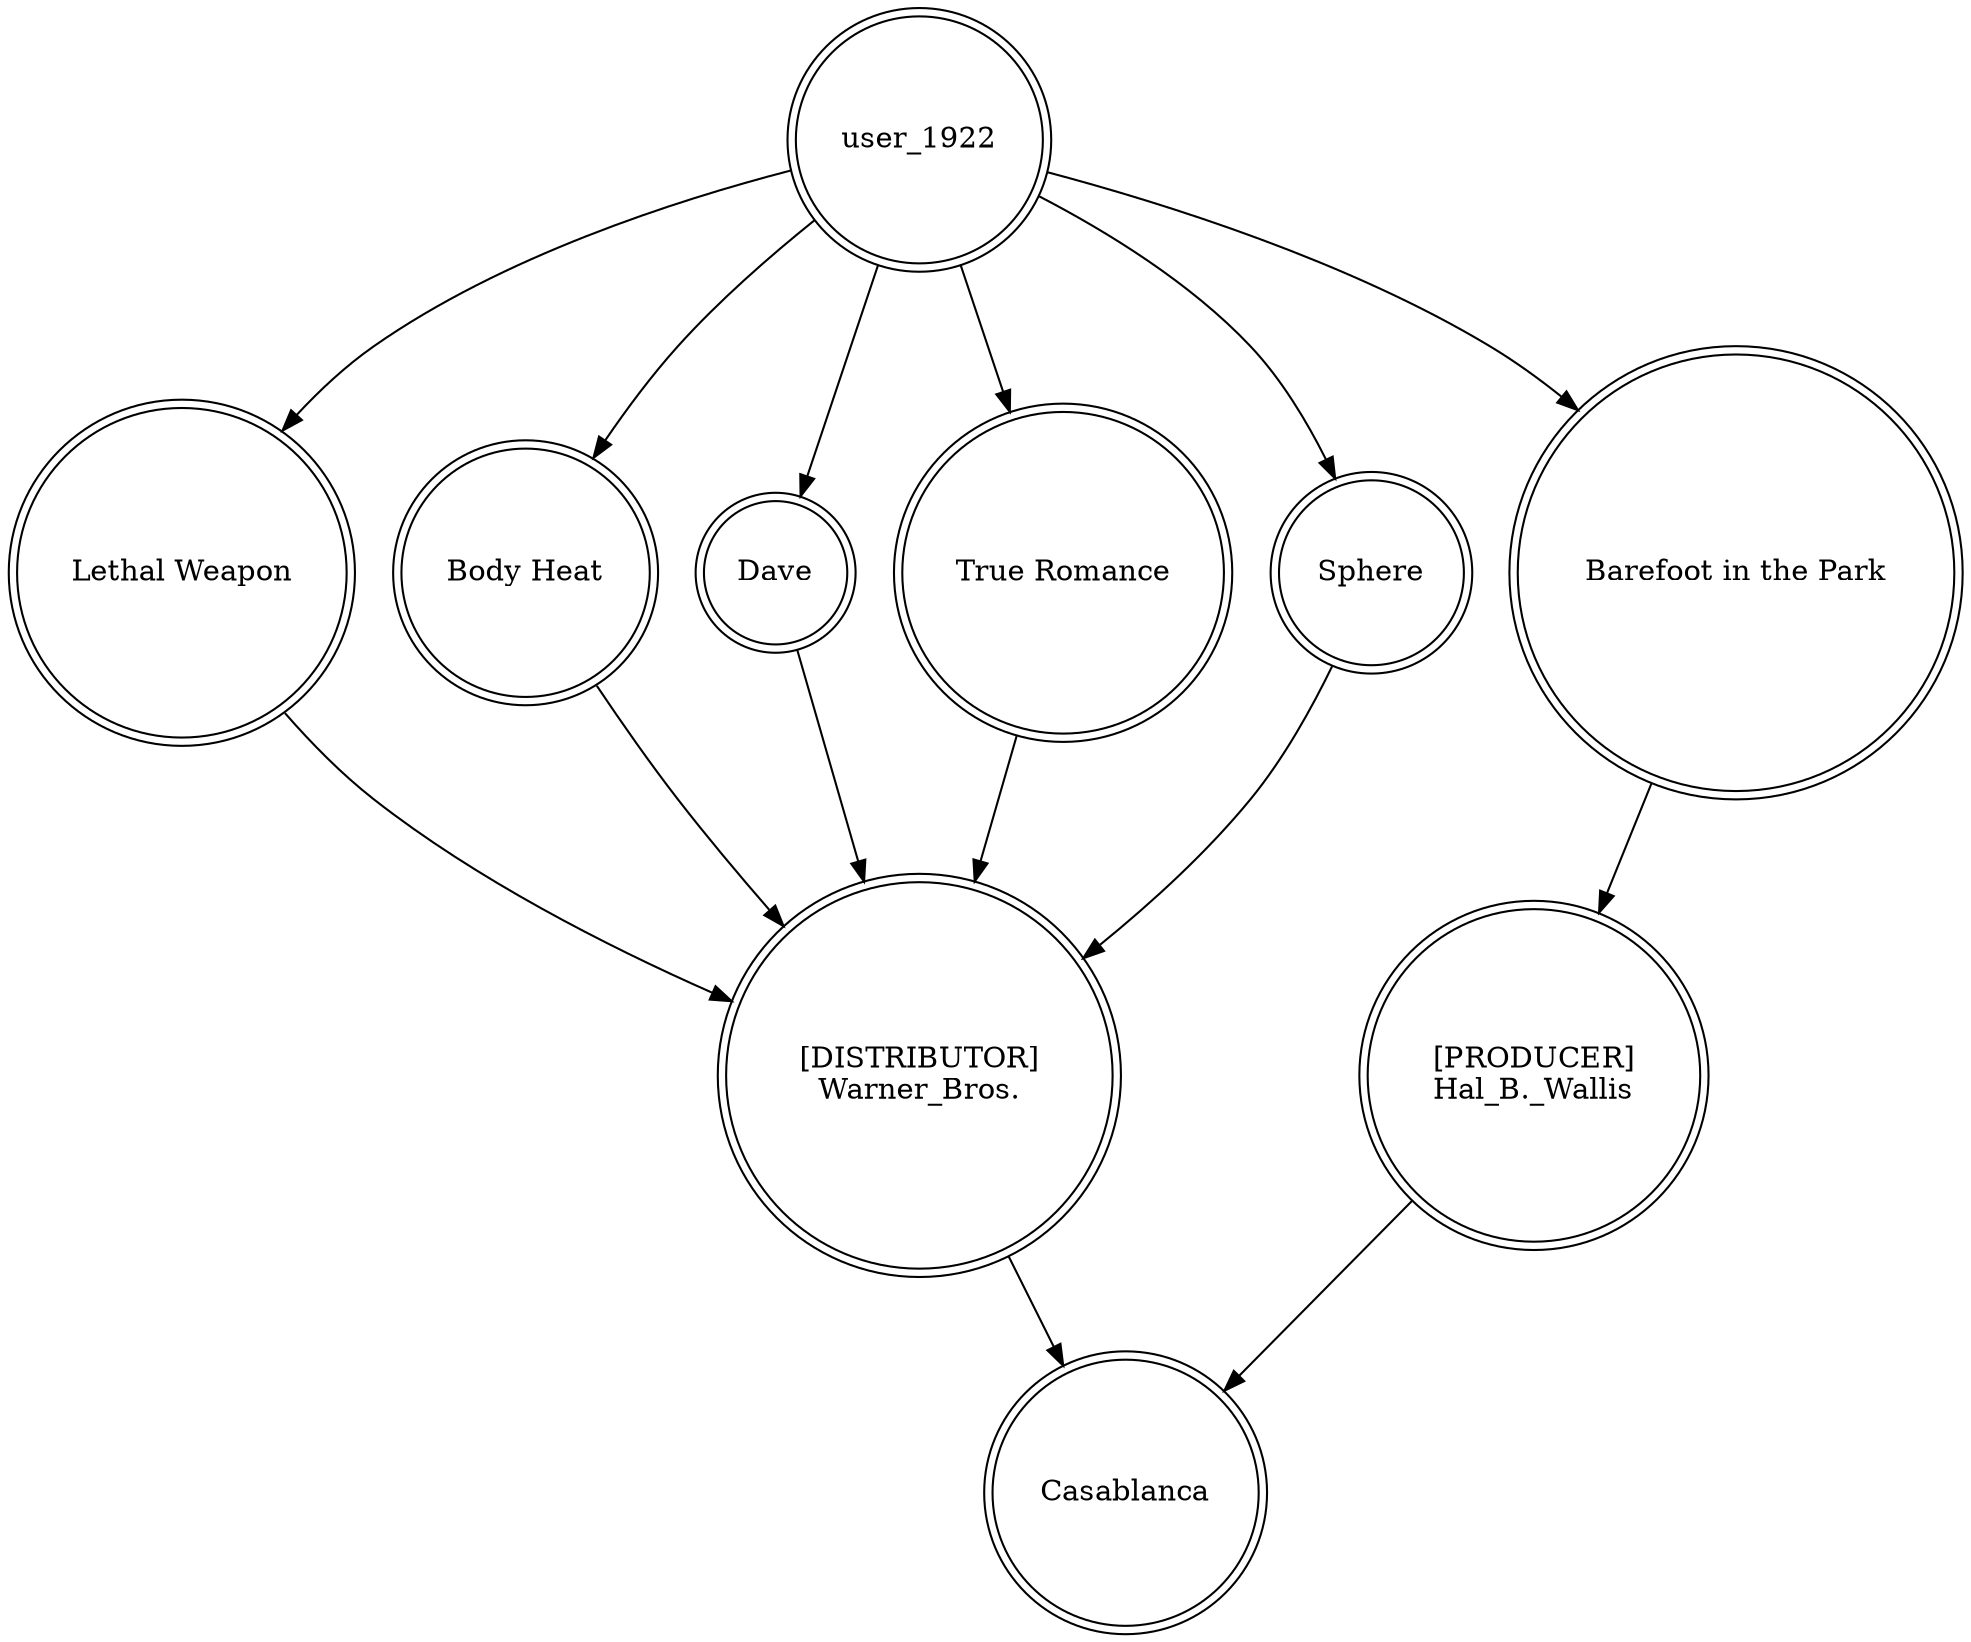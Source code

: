 digraph finite_state_machine {
	node [shape=doublecircle]
	"Lethal Weapon" -> "[DISTRIBUTOR]
Warner_Bros."
	"Body Heat" -> "[DISTRIBUTOR]
Warner_Bros."
	"Barefoot in the Park" -> "[PRODUCER]
Hal_B._Wallis"
	user_1922 -> "Barefoot in the Park"
	user_1922 -> "Lethal Weapon"
	Dave -> "[DISTRIBUTOR]
Warner_Bros."
	"[PRODUCER]
Hal_B._Wallis" -> Casablanca
	"True Romance" -> "[DISTRIBUTOR]
Warner_Bros."
	Sphere -> "[DISTRIBUTOR]
Warner_Bros."
	user_1922 -> Sphere
	"[DISTRIBUTOR]
Warner_Bros." -> Casablanca
	user_1922 -> "True Romance"
	user_1922 -> "Body Heat"
	user_1922 -> Dave
}
